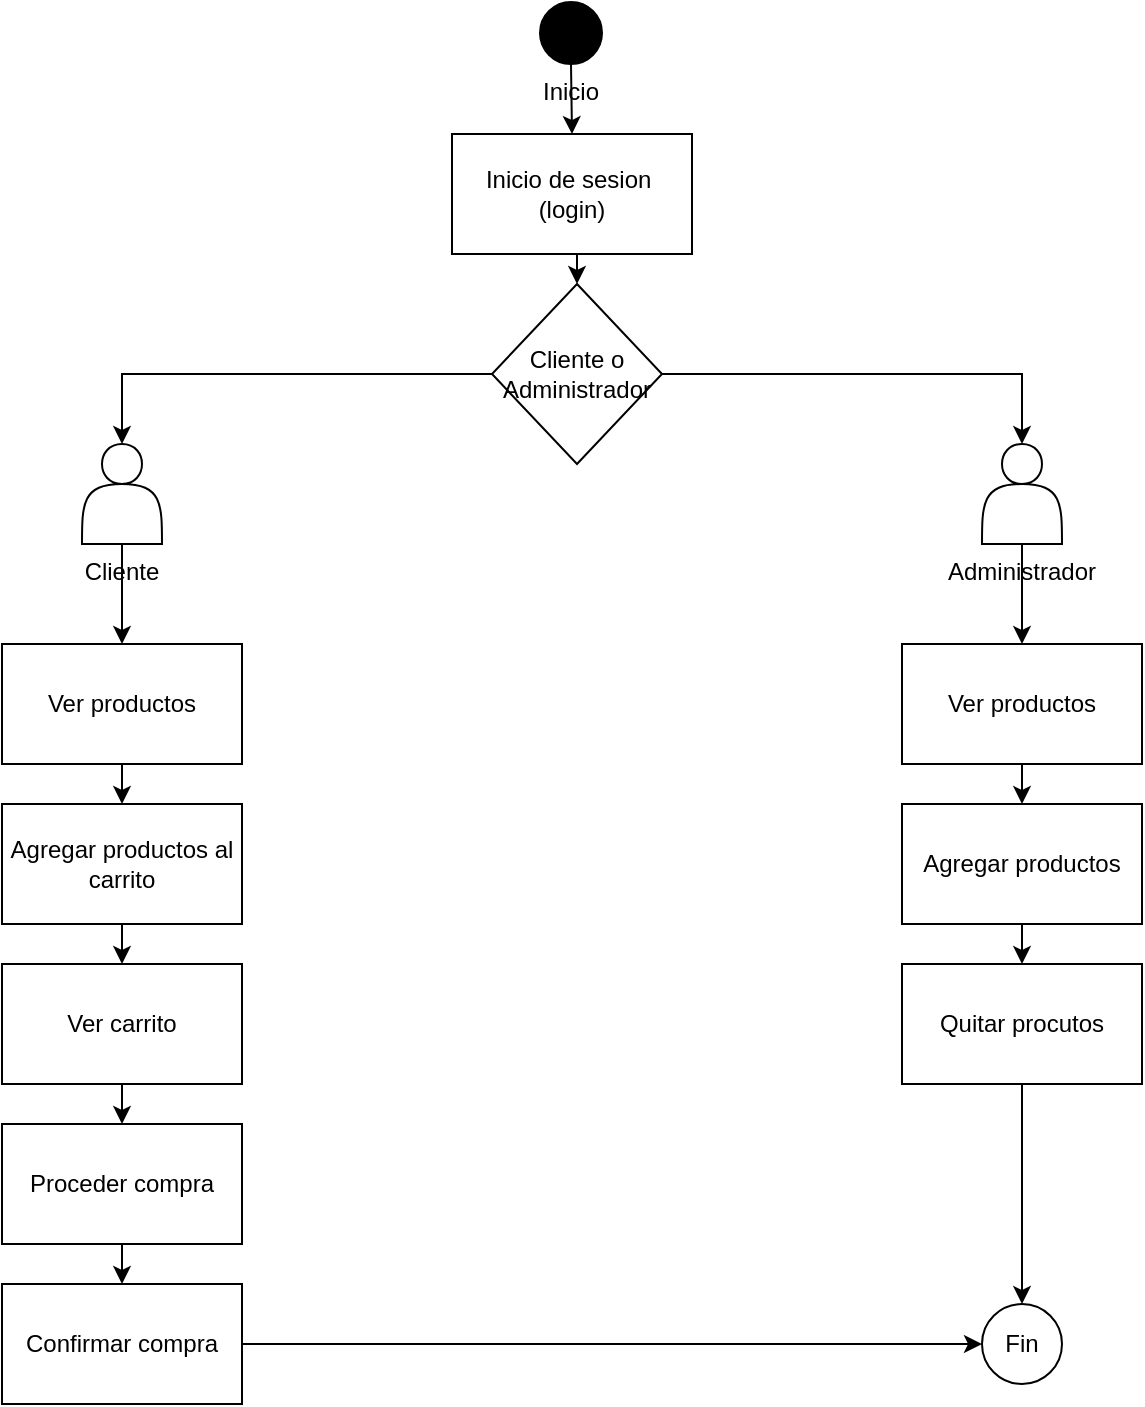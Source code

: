 <mxfile version="24.2.5" type="device">
  <diagram name="Página-1" id="Lk6Amt1hSCNzx6tVWf-Q">
    <mxGraphModel dx="1434" dy="772" grid="0" gridSize="10" guides="1" tooltips="1" connect="1" arrows="1" fold="1" page="1" pageScale="1" pageWidth="827" pageHeight="1169" math="0" shadow="0">
      <root>
        <mxCell id="0" />
        <mxCell id="1" parent="0" />
        <mxCell id="EyIcKoDM-MfcF_ojvAEz-25" style="edgeStyle=orthogonalEdgeStyle;rounded=0;orthogonalLoop=1;jettySize=auto;html=1;exitX=0.5;exitY=1;exitDx=0;exitDy=0;entryX=0.5;entryY=0;entryDx=0;entryDy=0;" edge="1" parent="1" source="EyIcKoDM-MfcF_ojvAEz-4" target="EyIcKoDM-MfcF_ojvAEz-5">
          <mxGeometry relative="1" as="geometry" />
        </mxCell>
        <mxCell id="EyIcKoDM-MfcF_ojvAEz-4" value="Inicio" style="ellipse;html=1;aspect=fixed;fillColor=#000000;fontColor=#000000;whiteSpace=wrap;verticalAlign=top;labelPosition=center;verticalLabelPosition=bottom;align=center;" vertex="1" parent="1">
          <mxGeometry x="394" y="16" width="31" height="31" as="geometry" />
        </mxCell>
        <mxCell id="EyIcKoDM-MfcF_ojvAEz-26" style="edgeStyle=orthogonalEdgeStyle;rounded=0;orthogonalLoop=1;jettySize=auto;html=1;exitX=0.5;exitY=1;exitDx=0;exitDy=0;entryX=0.5;entryY=0;entryDx=0;entryDy=0;" edge="1" parent="1" source="EyIcKoDM-MfcF_ojvAEz-5" target="EyIcKoDM-MfcF_ojvAEz-6">
          <mxGeometry relative="1" as="geometry" />
        </mxCell>
        <mxCell id="EyIcKoDM-MfcF_ojvAEz-5" value="Inicio de sesion&amp;nbsp;&lt;br&gt;(login)" style="rounded=0;whiteSpace=wrap;html=1;" vertex="1" parent="1">
          <mxGeometry x="350" y="82" width="120" height="60" as="geometry" />
        </mxCell>
        <mxCell id="EyIcKoDM-MfcF_ojvAEz-27" style="edgeStyle=orthogonalEdgeStyle;rounded=0;orthogonalLoop=1;jettySize=auto;html=1;entryX=0.5;entryY=0;entryDx=0;entryDy=0;" edge="1" parent="1" source="EyIcKoDM-MfcF_ojvAEz-6" target="EyIcKoDM-MfcF_ojvAEz-8">
          <mxGeometry relative="1" as="geometry" />
        </mxCell>
        <mxCell id="EyIcKoDM-MfcF_ojvAEz-28" style="edgeStyle=orthogonalEdgeStyle;rounded=0;orthogonalLoop=1;jettySize=auto;html=1;entryX=0.5;entryY=0;entryDx=0;entryDy=0;" edge="1" parent="1" source="EyIcKoDM-MfcF_ojvAEz-6" target="EyIcKoDM-MfcF_ojvAEz-14">
          <mxGeometry relative="1" as="geometry" />
        </mxCell>
        <mxCell id="EyIcKoDM-MfcF_ojvAEz-6" value="Cliente o Administrador" style="rhombus;whiteSpace=wrap;html=1;" vertex="1" parent="1">
          <mxGeometry x="370" y="157" width="85" height="90" as="geometry" />
        </mxCell>
        <mxCell id="EyIcKoDM-MfcF_ojvAEz-23" value="" style="edgeStyle=orthogonalEdgeStyle;rounded=0;orthogonalLoop=1;jettySize=auto;html=1;" edge="1" parent="1" source="EyIcKoDM-MfcF_ojvAEz-8" target="EyIcKoDM-MfcF_ojvAEz-9">
          <mxGeometry relative="1" as="geometry" />
        </mxCell>
        <mxCell id="EyIcKoDM-MfcF_ojvAEz-8" value="Cliente" style="shape=actor;whiteSpace=wrap;html=1;labelPosition=center;verticalLabelPosition=bottom;align=center;verticalAlign=top;" vertex="1" parent="1">
          <mxGeometry x="165" y="237" width="40" height="50" as="geometry" />
        </mxCell>
        <mxCell id="EyIcKoDM-MfcF_ojvAEz-9" value="Ver productos" style="rounded=0;whiteSpace=wrap;html=1;" vertex="1" parent="1">
          <mxGeometry x="125" y="337" width="120" height="60" as="geometry" />
        </mxCell>
        <mxCell id="EyIcKoDM-MfcF_ojvAEz-20" style="edgeStyle=orthogonalEdgeStyle;rounded=0;orthogonalLoop=1;jettySize=auto;html=1;exitX=0.5;exitY=1;exitDx=0;exitDy=0;entryX=0.5;entryY=0;entryDx=0;entryDy=0;" edge="1" parent="1" source="EyIcKoDM-MfcF_ojvAEz-10" target="EyIcKoDM-MfcF_ojvAEz-11">
          <mxGeometry relative="1" as="geometry" />
        </mxCell>
        <mxCell id="EyIcKoDM-MfcF_ojvAEz-10" value="Agregar productos al carrito" style="rounded=0;whiteSpace=wrap;html=1;" vertex="1" parent="1">
          <mxGeometry x="125" y="417" width="120" height="60" as="geometry" />
        </mxCell>
        <mxCell id="EyIcKoDM-MfcF_ojvAEz-21" style="edgeStyle=orthogonalEdgeStyle;rounded=0;orthogonalLoop=1;jettySize=auto;html=1;exitX=0.5;exitY=1;exitDx=0;exitDy=0;entryX=0.5;entryY=0;entryDx=0;entryDy=0;" edge="1" parent="1" source="EyIcKoDM-MfcF_ojvAEz-11" target="EyIcKoDM-MfcF_ojvAEz-12">
          <mxGeometry relative="1" as="geometry" />
        </mxCell>
        <mxCell id="EyIcKoDM-MfcF_ojvAEz-11" value="Ver carrito" style="rounded=0;whiteSpace=wrap;html=1;" vertex="1" parent="1">
          <mxGeometry x="125" y="497" width="120" height="60" as="geometry" />
        </mxCell>
        <mxCell id="EyIcKoDM-MfcF_ojvAEz-22" style="edgeStyle=orthogonalEdgeStyle;rounded=0;orthogonalLoop=1;jettySize=auto;html=1;exitX=0.5;exitY=1;exitDx=0;exitDy=0;entryX=0.5;entryY=0;entryDx=0;entryDy=0;" edge="1" parent="1" source="EyIcKoDM-MfcF_ojvAEz-12" target="EyIcKoDM-MfcF_ojvAEz-13">
          <mxGeometry relative="1" as="geometry" />
        </mxCell>
        <mxCell id="EyIcKoDM-MfcF_ojvAEz-12" value="Proceder compra" style="rounded=0;whiteSpace=wrap;html=1;" vertex="1" parent="1">
          <mxGeometry x="125" y="577" width="120" height="60" as="geometry" />
        </mxCell>
        <mxCell id="EyIcKoDM-MfcF_ojvAEz-34" style="edgeStyle=orthogonalEdgeStyle;rounded=0;orthogonalLoop=1;jettySize=auto;html=1;exitX=1;exitY=0.5;exitDx=0;exitDy=0;entryX=0;entryY=0.5;entryDx=0;entryDy=0;" edge="1" parent="1" source="EyIcKoDM-MfcF_ojvAEz-13" target="EyIcKoDM-MfcF_ojvAEz-33">
          <mxGeometry relative="1" as="geometry" />
        </mxCell>
        <mxCell id="EyIcKoDM-MfcF_ojvAEz-13" value="Confirmar compra" style="rounded=0;whiteSpace=wrap;html=1;" vertex="1" parent="1">
          <mxGeometry x="125" y="657" width="120" height="60" as="geometry" />
        </mxCell>
        <mxCell id="EyIcKoDM-MfcF_ojvAEz-24" value="" style="edgeStyle=orthogonalEdgeStyle;rounded=0;orthogonalLoop=1;jettySize=auto;html=1;" edge="1" parent="1" source="EyIcKoDM-MfcF_ojvAEz-14" target="EyIcKoDM-MfcF_ojvAEz-15">
          <mxGeometry relative="1" as="geometry" />
        </mxCell>
        <mxCell id="EyIcKoDM-MfcF_ojvAEz-14" value="Administrador" style="shape=actor;whiteSpace=wrap;html=1;labelPosition=center;verticalLabelPosition=bottom;align=center;verticalAlign=top;" vertex="1" parent="1">
          <mxGeometry x="615" y="237" width="40" height="50" as="geometry" />
        </mxCell>
        <mxCell id="EyIcKoDM-MfcF_ojvAEz-31" style="edgeStyle=orthogonalEdgeStyle;rounded=0;orthogonalLoop=1;jettySize=auto;html=1;exitX=0.5;exitY=1;exitDx=0;exitDy=0;entryX=0.5;entryY=0;entryDx=0;entryDy=0;" edge="1" parent="1" source="EyIcKoDM-MfcF_ojvAEz-15" target="EyIcKoDM-MfcF_ojvAEz-16">
          <mxGeometry relative="1" as="geometry" />
        </mxCell>
        <mxCell id="EyIcKoDM-MfcF_ojvAEz-15" value="Ver productos" style="rounded=0;whiteSpace=wrap;html=1;" vertex="1" parent="1">
          <mxGeometry x="575" y="337" width="120" height="60" as="geometry" />
        </mxCell>
        <mxCell id="EyIcKoDM-MfcF_ojvAEz-32" style="edgeStyle=orthogonalEdgeStyle;rounded=0;orthogonalLoop=1;jettySize=auto;html=1;exitX=0.5;exitY=1;exitDx=0;exitDy=0;entryX=0.5;entryY=0;entryDx=0;entryDy=0;" edge="1" parent="1" source="EyIcKoDM-MfcF_ojvAEz-16" target="EyIcKoDM-MfcF_ojvAEz-17">
          <mxGeometry relative="1" as="geometry" />
        </mxCell>
        <mxCell id="EyIcKoDM-MfcF_ojvAEz-16" value="Agregar productos" style="rounded=0;whiteSpace=wrap;html=1;" vertex="1" parent="1">
          <mxGeometry x="575" y="417" width="120" height="60" as="geometry" />
        </mxCell>
        <mxCell id="EyIcKoDM-MfcF_ojvAEz-35" style="edgeStyle=orthogonalEdgeStyle;rounded=0;orthogonalLoop=1;jettySize=auto;html=1;exitX=0.5;exitY=1;exitDx=0;exitDy=0;entryX=0.5;entryY=0;entryDx=0;entryDy=0;" edge="1" parent="1" source="EyIcKoDM-MfcF_ojvAEz-17" target="EyIcKoDM-MfcF_ojvAEz-33">
          <mxGeometry relative="1" as="geometry" />
        </mxCell>
        <mxCell id="EyIcKoDM-MfcF_ojvAEz-17" value="Quitar procutos" style="rounded=0;whiteSpace=wrap;html=1;" vertex="1" parent="1">
          <mxGeometry x="575" y="497" width="120" height="60" as="geometry" />
        </mxCell>
        <mxCell id="EyIcKoDM-MfcF_ojvAEz-18" value="" style="endArrow=classic;html=1;rounded=0;exitX=0.5;exitY=1;exitDx=0;exitDy=0;entryX=0.5;entryY=0;entryDx=0;entryDy=0;" edge="1" parent="1" source="EyIcKoDM-MfcF_ojvAEz-9" target="EyIcKoDM-MfcF_ojvAEz-10">
          <mxGeometry width="50" height="50" relative="1" as="geometry">
            <mxPoint x="275" y="527" as="sourcePoint" />
            <mxPoint x="275" y="587" as="targetPoint" />
          </mxGeometry>
        </mxCell>
        <mxCell id="EyIcKoDM-MfcF_ojvAEz-33" value="Fin" style="ellipse;whiteSpace=wrap;html=1;aspect=fixed;" vertex="1" parent="1">
          <mxGeometry x="615" y="667" width="40" height="40" as="geometry" />
        </mxCell>
      </root>
    </mxGraphModel>
  </diagram>
</mxfile>
